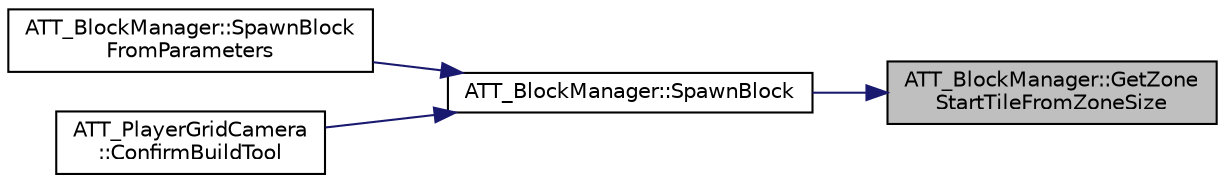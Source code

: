 digraph "ATT_BlockManager::GetZoneStartTileFromZoneSize"
{
 // LATEX_PDF_SIZE
  edge [fontname="Helvetica",fontsize="10",labelfontname="Helvetica",labelfontsize="10"];
  node [fontname="Helvetica",fontsize="10",shape=record];
  rankdir="RL";
  Node55 [label="ATT_BlockManager::GetZone\lStartTileFromZoneSize",height=0.2,width=0.4,color="black", fillcolor="grey75", style="filled", fontcolor="black",tooltip="Returns the TileID of the corner tile opposite to tileB in a zone defined by parameters (see top of p..."];
  Node55 -> Node56 [dir="back",color="midnightblue",fontsize="10",style="solid",fontname="Helvetica"];
  Node56 [label="ATT_BlockManager::SpawnBlock",height=0.2,width=0.4,color="black", fillcolor="white", style="filled",URL="$class_a_t_t___block_manager.html#a5276646c418b0ef0a3fa7253144bbc74",tooltip="Calculate the zone used by the block & assign the tile arrays to the block."];
  Node56 -> Node57 [dir="back",color="midnightblue",fontsize="10",style="solid",fontname="Helvetica"];
  Node57 [label="ATT_BlockManager::SpawnBlock\lFromParameters",height=0.2,width=0.4,color="black", fillcolor="white", style="filled",URL="$class_a_t_t___block_manager.html#a38f27c6297567c4120a09b103b18d7fe",tooltip="Gets a random blockID corresponding to parameters in the data table."];
  Node56 -> Node58 [dir="back",color="midnightblue",fontsize="10",style="solid",fontname="Helvetica"];
  Node58 [label="ATT_PlayerGridCamera\l::ConfirmBuildTool",height=0.2,width=0.4,color="black", fillcolor="white", style="filled",URL="$class_a_t_t___player_grid_camera.html#aca622600a2b7f3a52b001c34a0da537b",tooltip="Finalises the block building or zone building process."];
}
